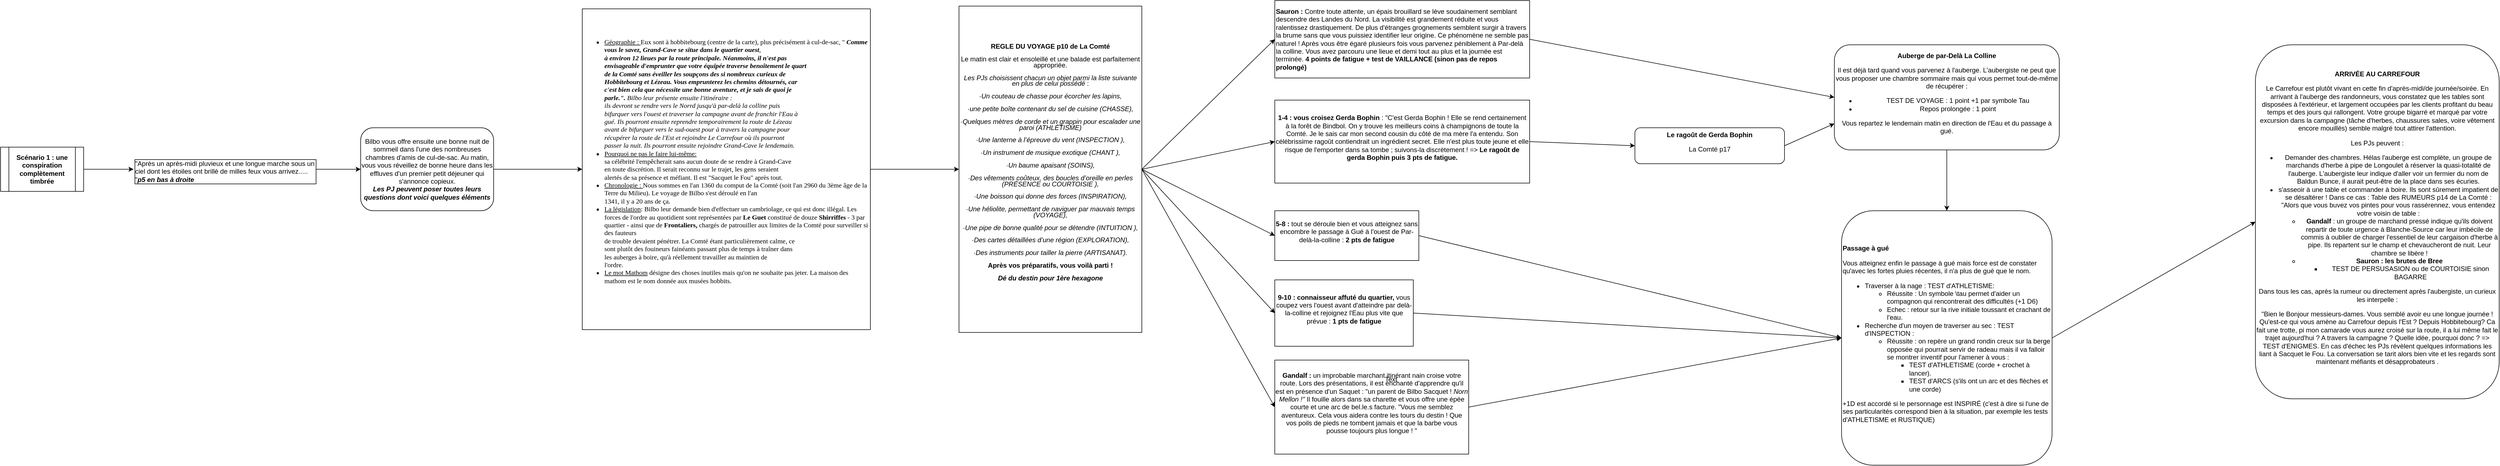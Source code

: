 <mxfile version="26.2.14">
  <diagram name="Page-1" id="XOG9hFp-4_riqcvW6nHb">
    <mxGraphModel dx="4470" dy="1024" grid="1" gridSize="10" guides="1" tooltips="1" connect="1" arrows="1" fold="1" page="1" pageScale="1" pageWidth="827" pageHeight="1169" math="0" shadow="0">
      <root>
        <mxCell id="0" />
        <mxCell id="1" parent="0" />
        <mxCell id="0SDqDW_UJInsYtl1_myY-3" value="&lt;span&gt;&lt;/span&gt;&lt;div&gt;&lt;div&gt;&lt;div&gt;&quot;Après un après-midi pluvieux et une longue marche sous un ciel dont les étoiles ont brillé de milles feux vous arrivez..... &quot;&lt;strong&gt;&lt;em&gt;p5 en bas à droite&lt;/em&gt;&lt;/strong&gt;&lt;/div&gt;&lt;/div&gt;&lt;/div&gt;" style="text;whiteSpace=wrap;html=1;labelBorderColor=default;" parent="1" vertex="1">
          <mxGeometry x="-1190" y="300" width="330" height="50" as="geometry" />
        </mxCell>
        <mxCell id="0SDqDW_UJInsYtl1_myY-4" value="" style="endArrow=classic;html=1;rounded=0;entryX=0;entryY=0.5;entryDx=0;entryDy=0;exitX=1;exitY=0.5;exitDx=0;exitDy=0;" parent="1" source="0SDqDW_UJInsYtl1_myY-11" target="0SDqDW_UJInsYtl1_myY-3" edge="1">
          <mxGeometry width="50" height="50" relative="1" as="geometry">
            <mxPoint x="-1270" y="340" as="sourcePoint" />
            <mxPoint x="-1120" y="240" as="targetPoint" />
          </mxGeometry>
        </mxCell>
        <mxCell id="0SDqDW_UJInsYtl1_myY-5" value="Bilbo vous offre ensuite une bonne nuit de sommeil dans l&#39;une des nombreuses chambres d&#39;amis de cul-de-sac. Au matin, vous vous réveillez de bonne heure dans les effluves d&#39;un premier petit déjeuner qui s&#39;annonce copieux.&lt;br class=&quot;soft-break&quot;&gt;&lt;strong&gt;&lt;em&gt;Les PJ peuvent poser toutes leurs questions dont voici quelques éléments&lt;/em&gt;&lt;/strong&gt;" style="rounded=1;whiteSpace=wrap;html=1;" parent="1" vertex="1">
          <mxGeometry x="-780" y="250" width="240" height="150" as="geometry" />
        </mxCell>
        <mxCell id="0SDqDW_UJInsYtl1_myY-6" value="" style="endArrow=classic;html=1;rounded=0;exitX=1;exitY=0.5;exitDx=0;exitDy=0;entryX=0;entryY=0.5;entryDx=0;entryDy=0;" parent="1" source="0SDqDW_UJInsYtl1_myY-3" target="0SDqDW_UJInsYtl1_myY-5" edge="1">
          <mxGeometry width="50" height="50" relative="1" as="geometry">
            <mxPoint x="-860" y="290" as="sourcePoint" />
            <mxPoint x="-810" y="240" as="targetPoint" />
          </mxGeometry>
        </mxCell>
        <mxCell id="0SDqDW_UJInsYtl1_myY-8" value="&lt;div align=&quot;right&quot;&gt;&lt;font face=&quot;Verdana&quot;&gt;&lt;br&gt;&lt;/font&gt;&lt;/div&gt;&lt;div align=&quot;left&quot;&gt;&lt;font face=&quot;Verdana&quot;&gt;&lt;br&gt;&lt;/font&gt;&lt;ul&gt;&lt;li&gt;&lt;font face=&quot;Verdana&quot;&gt;&lt;u&gt;Géographie : &lt;/u&gt;Eux sont à hobbitebourg (centre de la carte), plus précisément à cul-de-sac, &quot; &lt;strong&gt;&lt;em&gt;Comme vous le savez, Grand-Cave se situe dans le quartier ouest&lt;/em&gt;&lt;/strong&gt;,&lt;strong&gt;&lt;em&gt;&lt;br&gt; à environ 12 lieues par la route principale. Néanmoins, il n&#39;est pas &lt;br&gt;envisageable d&#39;emprunter que votre équipée traverse benoîtement le quart&lt;br&gt; de la Comté sans éveiller les soupçons des si nombreux curieux de &lt;br&gt;Hobbitebourg et Lézeau. Vous emprunterez les chemins détournés, car &lt;br&gt;c&#39;est bien cela que nécessite une bonne aventure, et je sais de quoi je &lt;br&gt;parle.&quot;. &lt;/em&gt;&lt;/strong&gt;&lt;em&gt;Bilbo leur présente ensuite l&#39;itinéraire : &lt;br&gt;ils devront se rendre vers le Norrd jusqu&#39;à par-delà la colline puis &lt;br&gt;bifurquer vers l&#39;ouest et traverser la campagne avant de franchir l&#39;Eau à&lt;br&gt; gué. Ils pourront ensuite reprendre temporairement la route de Lézeau &lt;br&gt;avant de bifurquer vers le sud-ouest pour à travers la campagne pour &lt;br&gt;récupérer la route de l&#39;Est et rejoindre Le Carrefour où ils pourront &lt;br&gt;passer la nuit. Ils pourront ensuite rejoindre Grand-Cave le lendemain. &lt;/em&gt;&lt;/font&gt;&lt;/li&gt;&lt;li&gt;&lt;font face=&quot;Verdana&quot;&gt;&lt;u&gt;Pourquoi ne pas le faire lui-même:&lt;/u&gt;&lt;br&gt; sa célébrité l&#39;empêcherait sans aucun doute de se rendre à Grand-Cave &lt;br&gt;en toute discrétion. Il serait reconnu sur le trajet, les gens seraient &lt;br&gt;alertés de sa présence et méfiant. Il est &quot;Sacquet le Fou&quot; après tout.&lt;/font&gt;&lt;/li&gt;&lt;li&gt;&lt;font face=&quot;Verdana&quot;&gt;&lt;u&gt;Chronologie : &lt;/u&gt;Nous sommes en l&#39;an 1360 du comput de la Comté (soit l&#39;an 2960 du 3ème âge de la Terre du Milieu). Le voyage de Bilbo s&#39;est déroulé en l&#39;an &lt;br&gt;1341, il y a 20 ans de ça.&lt;/font&gt;&lt;/li&gt;&lt;li&gt;&lt;font face=&quot;Verdana&quot;&gt;&lt;u&gt;La législation&lt;/u&gt;: Bilbo leur demande bien d&#39;effectuer un cambriolage, ce qui est donc illégal. Les forces de l&#39;ordre au quotidient sont représentées par &lt;strong&gt;Le Guet&lt;/strong&gt; constitué de douze &lt;strong&gt;Shirriffes &lt;/strong&gt;- 3 par quartier - ainsi que de &lt;strong&gt;Frontaliers, &lt;/strong&gt;chargés de patrouiller aux limites de la Comté pour surveiller si des fauteurs &lt;br&gt;de trouble devaient pénétrer. La Comté étant particulièrement calme, ce &lt;br&gt;sont plutôt des fouineurs fainéants passant plus de temps à traîner dans&lt;br&gt; les auberges à boire, qu&#39;à réellement travailler au maintien de &lt;br&gt;l&#39;ordre.&lt;/font&gt;&lt;/li&gt;&lt;li&gt;&lt;font face=&quot;Verdana&quot;&gt;&lt;u&gt;Le mot Mathom&lt;/u&gt; désigne des choses inutiles mais qu&#39;on ne souhaite pas jeter. La maison des mathom est le nom donnée aux musées hobbits.&lt;/font&gt;&lt;/li&gt;&lt;/ul&gt;&lt;font face=&quot;Verdana&quot;&gt;&lt;br&gt;&lt;br&gt;&lt;/font&gt;&lt;/div&gt;&lt;div&gt;&lt;div align=&quot;center&quot;&gt;&lt;font face=&quot;Verdana&quot;&gt;&lt;br&gt;&lt;/font&gt;&lt;/div&gt;&lt;font face=&quot;Verdana&quot;&gt;&lt;br&gt;&lt;/font&gt;&lt;/div&gt;" style="rounded=0;whiteSpace=wrap;html=1;align=right;" parent="1" vertex="1">
          <mxGeometry x="-380" y="35" width="520" height="580" as="geometry" />
        </mxCell>
        <mxCell id="0SDqDW_UJInsYtl1_myY-9" value="" style="endArrow=classic;html=1;rounded=0;exitX=1;exitY=0.5;exitDx=0;exitDy=0;entryX=0;entryY=0.5;entryDx=0;entryDy=0;" parent="1" source="0SDqDW_UJInsYtl1_myY-5" target="0SDqDW_UJInsYtl1_myY-8" edge="1">
          <mxGeometry width="50" height="50" relative="1" as="geometry">
            <mxPoint x="-860" y="320" as="sourcePoint" />
            <mxPoint x="-810" y="270" as="targetPoint" />
          </mxGeometry>
        </mxCell>
        <mxCell id="0SDqDW_UJInsYtl1_myY-11" value="&lt;div&gt;&lt;div&gt;&lt;div&gt;&lt;strong&gt;Scénario 1 : une conspiration complètement timbrée&lt;/strong&gt;&lt;/div&gt;&lt;/div&gt;&lt;/div&gt;" style="shape=process;whiteSpace=wrap;html=1;backgroundOutline=1;" parent="1" vertex="1">
          <mxGeometry x="-1430" y="285" width="150" height="80" as="geometry" />
        </mxCell>
        <mxCell id="0SDqDW_UJInsYtl1_myY-14" value="" style="endArrow=classic;html=1;rounded=0;entryX=0;entryY=0.5;entryDx=0;entryDy=0;exitX=1;exitY=0.5;exitDx=0;exitDy=0;" parent="1" source="0SDqDW_UJInsYtl1_myY-8" target="0SDqDW_UJInsYtl1_myY-19" edge="1">
          <mxGeometry width="50" height="50" relative="1" as="geometry">
            <mxPoint x="-40" y="470" as="sourcePoint" />
            <mxPoint x="300" y="325" as="targetPoint" />
          </mxGeometry>
        </mxCell>
        <mxCell id="0SDqDW_UJInsYtl1_myY-16" value="&lt;p align=&quot;left&quot;&gt;&lt;strong&gt;Sauron : &lt;/strong&gt;Contre toute attente, un épais brouillard se lève soudainement semblant descendre des Landes du Nord. La visibilité est grandement réduite et vous ralentissez drastiquement. De plus d&#39;étranges grognements semblent surgir à travers la brume sans que vous puissiez identifier leur origine. Ce phénomène ne semble pas naturel ! Après vous être égaré plusieurs fois vous parvenez péniblement à Par-delà la colline. Vous avez parcouru une lieue et demi tout au plus et la journée est terminée. &lt;strong&gt;4 points de fatigue + test de VAILLANCE (sinon pas de repos prolongé)&lt;/strong&gt;&lt;/p&gt;" style="rounded=0;whiteSpace=wrap;html=1;align=left;" parent="1" vertex="1">
          <mxGeometry x="870" y="20" width="460" height="140" as="geometry" />
        </mxCell>
        <mxCell id="0SDqDW_UJInsYtl1_myY-18" value="&#xa;&lt;p&gt;&lt;/p&gt;&lt;p&gt;&lt;strong&gt;1-4 : vous croisez Gerda Bophin&lt;/strong&gt; : &quot;C&#39;est Gerda Bophin ! Elle se rend certainement à la forêt de Bindbol. On y trouve les meilleurs coins à champignons de toute la Comté. Je le sais car mon second cousin du côté de ma mère l&#39;a entendu. Son célébrissime ragoût contiendrait un ingrédient secret. Elle n&#39;est plus toute jeune et elle risque de l&#39;emporter dans sa tombe ; suivons-la discrètement ! =&amp;gt; &lt;strong&gt;Le ragoût de gerda Bophin puis 3 pts de fatigue. &lt;/strong&gt;&lt;/p&gt;&#xa;&#xa;" style="rounded=0;whiteSpace=wrap;html=1;" parent="1" vertex="1">
          <mxGeometry x="870" y="200" width="460" height="150" as="geometry" />
        </mxCell>
        <mxCell id="0SDqDW_UJInsYtl1_myY-19" value="&#xa;&lt;div style=&quot;line-height: 90%;&quot;&gt;&lt;br&gt;&lt;p&gt;&lt;strong&gt;REGLE DU VOYAGE p10 de La Comté&lt;/strong&gt;&lt;/p&gt;&lt;p&gt;&lt;/p&gt;&lt;p&gt;Le matin est clair et ensoleillé et une balade est parfaitement appropriée.&lt;/p&gt;&lt;p&gt;&lt;/p&gt;&lt;p&gt;&lt;i&gt;Les PJs choisissent chacun un objet parmi la liste suivante en plus de celui possédé &lt;/i&gt;:&lt;/p&gt;&lt;p&gt;·&lt;em&gt;Un couteau de chasse pour écorcher les lapins, &lt;/em&gt;&lt;/p&gt;&lt;p&gt;·&lt;em&gt;une petite boîte contenant du sel de cuisine (CHASSE),&lt;/em&gt;&lt;/p&gt;&lt;p&gt;·&lt;em&gt;Quelques mètres de corde et un grappin pour escalader une paroi (ATHLÉTISME)&lt;/em&gt;&lt;/p&gt;&lt;p&gt;·&lt;em&gt;Une lanterne à l’épreuve du vent (INSPECTION ),&lt;/em&gt;&lt;/p&gt;&lt;p&gt;·&lt;em&gt;Un instrument de musique exotique (CHANT ),&lt;/em&gt;&lt;/p&gt;&lt;p&gt;·&lt;em&gt;Un baume apaisant (SOINS),&lt;/em&gt;&lt;/p&gt;&lt;p&gt;·&lt;em&gt;Des vêtements coûteux, des boucles d’oreille en perles (PRÉSENCE ou COURTOISIE ),&lt;/em&gt;&lt;/p&gt;&lt;p&gt;·&lt;em&gt;Une boisson qui donne des forces (INSPIRATION),&lt;/em&gt;&lt;/p&gt;&lt;p&gt;·&lt;em&gt;Une héliolite, permettant de naviguer par mauvais temps (VOYAGE),&lt;/em&gt;&lt;/p&gt;&lt;p&gt;·&lt;em&gt;Une pipe de bonne qualité pour se détendre (INTUITION ),&lt;/em&gt;&lt;/p&gt;&lt;p&gt;·&lt;em&gt;Des cartes détaillées d’une région (EXPLORATION),&lt;/em&gt;&lt;/p&gt;&lt;p&gt;·&lt;em&gt;Des instruments pour tailler la pierre (ARTISANAT).&lt;/em&gt;&lt;/p&gt;&lt;p&gt;&lt;/p&gt;&lt;p&gt;&lt;strong&gt;Après vos préparatifs, vous voilà parti !&lt;/strong&gt;&lt;/p&gt;&lt;p&gt;&lt;/p&gt;&lt;p&gt;&lt;strong&gt;&lt;em&gt;Dé du destin pour 1ère hexagone&lt;/em&gt;&lt;/strong&gt;&lt;/p&gt;&lt;br&gt;&lt;br&gt;&lt;/div&gt;&#xa;&#xa;" style="rounded=0;whiteSpace=wrap;html=1;" parent="1" vertex="1">
          <mxGeometry x="300" y="30" width="330" height="590" as="geometry" />
        </mxCell>
        <mxCell id="0SDqDW_UJInsYtl1_myY-20" value="&#xa;&lt;p&gt;&lt;strong&gt;5-8 : &lt;/strong&gt;tout se déroule bien et vous atteignez sans encombre le passage à Gué à l&#39;ouest de Par-delà-la-colline : &lt;strong&gt;2 pts de fatigue&lt;/strong&gt;&lt;/p&gt;&#xa;&#xa;" style="rounded=0;whiteSpace=wrap;html=1;" parent="1" vertex="1">
          <mxGeometry x="870" y="400" width="260" height="90" as="geometry" />
        </mxCell>
        <mxCell id="0SDqDW_UJInsYtl1_myY-22" value="&#xa;&lt;p&gt;&lt;strong&gt;9-10 : connaisseur affuté du quartier, &lt;/strong&gt;vous coupez vers l&#39;ouest avant d&#39;atteindre par delà-la-colline et rejoignez l&#39;Eau plus vite que prévue : &lt;strong&gt;1 pts de fatigue&lt;/strong&gt;&lt;/p&gt;&#xa;&#xa;" style="rounded=0;whiteSpace=wrap;html=1;" parent="1" vertex="1">
          <mxGeometry x="870" y="525" width="250" height="120" as="geometry" />
        </mxCell>
        <UserObject label="&#xa;&lt;strong&gt;Gandalf : &lt;/strong&gt;un improbable marchant itinérant nain croise votre route. Lors des présentations, il est enchanté d&#39;apprendre qu&#39;il est en présence d&#39;un Saquet : &quot;un parent de Bilbo Sacquet ! &lt;em&gt;Norn Mellon !&quot; &lt;/em&gt;Il fouille alors dans sa charette et vous offre une épée courte et une arc de bel.le.s facture. &quot;Vous me semblez aventureux. Cela vous aidera contre les tours du destin ! Que vos poils de pieds ne tombent jamais et que la barbe vous pousse toujours plus longue ! &quot;&#xa;&#xa;" link="&#xa;&lt;strong&gt;Gandalf : &lt;/strong&gt;un improbable marchant itinérant nain croise votre route. Lors des présentations, il est enchanté d&#39;apprendre qu&#39;il est en présence d&#39;un Saquet : &quot;un parent de Bilbo Sacquet ! &lt;em&gt;Norn Mellon !&quot; &lt;/em&gt;Il fouille alors dans sa charette et vous offre une épée courte et une arc de bel.le.s facture. &quot;Vous me semblez aventureux. Cela vous aidera contre les tours du destin ! Que vos poils de pieds ne tombent jamais et que la barbe vous pousse toujours plus longue ! &quot;&#xa;&#xa;" id="0SDqDW_UJInsYtl1_myY-23">
          <mxCell style="rounded=0;whiteSpace=wrap;html=1;" parent="1" vertex="1">
            <mxGeometry x="870" y="670" width="350" height="170" as="geometry" />
          </mxCell>
        </UserObject>
        <mxCell id="0SDqDW_UJInsYtl1_myY-24" value="" style="endArrow=classic;html=1;rounded=0;exitX=1;exitY=0.5;exitDx=0;exitDy=0;entryX=0;entryY=0.5;entryDx=0;entryDy=0;" parent="1" source="0SDqDW_UJInsYtl1_myY-19" target="0SDqDW_UJInsYtl1_myY-23" edge="1">
          <mxGeometry width="50" height="50" relative="1" as="geometry">
            <mxPoint x="800" y="420" as="sourcePoint" />
            <mxPoint x="850" y="370" as="targetPoint" />
          </mxGeometry>
        </mxCell>
        <mxCell id="0SDqDW_UJInsYtl1_myY-25" value="" style="endArrow=classic;html=1;rounded=0;exitX=1;exitY=0.5;exitDx=0;exitDy=0;entryX=0;entryY=0.5;entryDx=0;entryDy=0;" parent="1" source="0SDqDW_UJInsYtl1_myY-19" target="0SDqDW_UJInsYtl1_myY-16" edge="1">
          <mxGeometry width="50" height="50" relative="1" as="geometry">
            <mxPoint x="800" y="420" as="sourcePoint" />
            <mxPoint x="850" y="370" as="targetPoint" />
          </mxGeometry>
        </mxCell>
        <mxCell id="0SDqDW_UJInsYtl1_myY-26" value="" style="endArrow=classic;html=1;rounded=0;exitX=1;exitY=0.5;exitDx=0;exitDy=0;entryX=0;entryY=0.5;entryDx=0;entryDy=0;" parent="1" source="0SDqDW_UJInsYtl1_myY-19" target="0SDqDW_UJInsYtl1_myY-18" edge="1">
          <mxGeometry width="50" height="50" relative="1" as="geometry">
            <mxPoint x="800" y="420" as="sourcePoint" />
            <mxPoint x="850" y="370" as="targetPoint" />
          </mxGeometry>
        </mxCell>
        <mxCell id="0SDqDW_UJInsYtl1_myY-27" value="" style="endArrow=classic;html=1;rounded=0;exitX=1;exitY=0.5;exitDx=0;exitDy=0;entryX=0;entryY=0.5;entryDx=0;entryDy=0;" parent="1" source="0SDqDW_UJInsYtl1_myY-19" target="0SDqDW_UJInsYtl1_myY-20" edge="1">
          <mxGeometry width="50" height="50" relative="1" as="geometry">
            <mxPoint x="800" y="420" as="sourcePoint" />
            <mxPoint x="850" y="370" as="targetPoint" />
          </mxGeometry>
        </mxCell>
        <mxCell id="0SDqDW_UJInsYtl1_myY-28" value="" style="endArrow=classic;html=1;rounded=0;exitX=1;exitY=0.5;exitDx=0;exitDy=0;entryX=0;entryY=0.5;entryDx=0;entryDy=0;" parent="1" source="0SDqDW_UJInsYtl1_myY-19" target="0SDqDW_UJInsYtl1_myY-22" edge="1">
          <mxGeometry width="50" height="50" relative="1" as="geometry">
            <mxPoint x="800" y="420" as="sourcePoint" />
            <mxPoint x="850" y="370" as="targetPoint" />
          </mxGeometry>
        </mxCell>
        <mxCell id="0SDqDW_UJInsYtl1_myY-29" value="&#xa;&lt;p&gt;&lt;strong&gt;Auberge de par-Delà La Colline&lt;/strong&gt;&lt;/p&gt;&lt;p&gt;Il est déjà tard quand vous parvenez à l&#39;auberge. L&#39;aubergiste ne peut que vous proposer une chambre sommaire mais qui vous permet tout-de-même de récupérer :&lt;/p&gt;&lt;ul&gt;&lt;li&gt;TEST DE VOYAGE : 1 point +1 par symbole Tau&lt;/li&gt;&lt;li&gt;Repos prolongée : 1 point&lt;/li&gt;&lt;/ul&gt;&lt;p&gt;Vous repartez le lendemain matin en direction de l&#39;Eau et du passage à gué.&lt;/p&gt;&lt;p&gt;&lt;/p&gt;&lt;p&gt;&lt;/p&gt;&#xa;&#xa;" style="rounded=1;whiteSpace=wrap;html=1;" parent="1" vertex="1">
          <mxGeometry x="1880" y="100" width="406" height="190" as="geometry" />
        </mxCell>
        <mxCell id="0SDqDW_UJInsYtl1_myY-30" value="&#xa;&lt;p&gt;&lt;strong&gt;Le ragoût de Gerda Bophin&lt;/strong&gt;&lt;/p&gt;&lt;p&gt;La Comté p17&lt;/p&gt;&#xa;&#xa;" style="rounded=1;whiteSpace=wrap;html=1;" parent="1" vertex="1">
          <mxGeometry x="1520" y="250" width="270" height="65" as="geometry" />
        </mxCell>
        <mxCell id="0SDqDW_UJInsYtl1_myY-31" value="" style="endArrow=classic;html=1;rounded=0;exitX=1;exitY=0.5;exitDx=0;exitDy=0;entryX=0;entryY=0.75;entryDx=0;entryDy=0;" parent="1" source="0SDqDW_UJInsYtl1_myY-30" target="0SDqDW_UJInsYtl1_myY-29" edge="1">
          <mxGeometry width="50" height="50" relative="1" as="geometry">
            <mxPoint x="1120" y="410" as="sourcePoint" />
            <mxPoint x="1170" y="360" as="targetPoint" />
          </mxGeometry>
        </mxCell>
        <mxCell id="0SDqDW_UJInsYtl1_myY-32" value="" style="endArrow=classic;html=1;rounded=0;exitX=1;exitY=0.5;exitDx=0;exitDy=0;entryX=0;entryY=0.5;entryDx=0;entryDy=0;" parent="1" source="0SDqDW_UJInsYtl1_myY-16" target="0SDqDW_UJInsYtl1_myY-29" edge="1">
          <mxGeometry width="50" height="50" relative="1" as="geometry">
            <mxPoint x="1120" y="410" as="sourcePoint" />
            <mxPoint x="1170" y="360" as="targetPoint" />
          </mxGeometry>
        </mxCell>
        <mxCell id="0SDqDW_UJInsYtl1_myY-33" value="" style="endArrow=classic;html=1;rounded=0;exitX=1;exitY=0.5;exitDx=0;exitDy=0;entryX=0;entryY=0.5;entryDx=0;entryDy=0;" parent="1" source="0SDqDW_UJInsYtl1_myY-18" target="0SDqDW_UJInsYtl1_myY-30" edge="1">
          <mxGeometry width="50" height="50" relative="1" as="geometry">
            <mxPoint x="1120" y="410" as="sourcePoint" />
            <mxPoint x="1170" y="360" as="targetPoint" />
          </mxGeometry>
        </mxCell>
        <mxCell id="0SDqDW_UJInsYtl1_myY-35" value="&lt;div align=&quot;left&quot;&gt;&lt;br&gt;&lt;/div&gt;&lt;p align=&quot;left&quot;&gt;&lt;strong&gt;Passage à gué&lt;/strong&gt;&lt;/p&gt;&lt;p align=&quot;left&quot;&gt;Vous atteignez enfin le passage à gué mais force est de constater qu&#39;avec les fortes pluies récentes, il n&#39;a plus de gué que le nom.&lt;/p&gt;&lt;div align=&quot;left&quot;&gt;&lt;ul&gt;&lt;li&gt;Traverser à la nage : TEST d&#39;ATHLETISME:&lt;ul&gt;&lt;li&gt;Réussite :  Un symbole \tau permet d&#39;aider un compagnon qui rencontrerait des difficultés (+1 D6)&lt;/li&gt;&lt;li&gt;Echec : retour sur la rive initiale toussant et crachant de l&#39;eau.&lt;/li&gt;&lt;/ul&gt;&lt;/li&gt;&lt;li&gt;Recherche d&#39;un moyen de traverser au sec : TEST d&#39;INSPECTION :&lt;ul&gt;&lt;li&gt;Réussite : on repère un grand rondin creux sur la berge opposée qui pourrait servir de radeau mais il va falloir se montrer inventif pour l&#39;amener à vous :&lt;ul&gt;&lt;li&gt;TEST d&#39;ATHLETISME (corde + crochet à lancer).&lt;/li&gt;&lt;li&gt;TEST d&#39;ARCS (s&#39;ils ont un arc et des flèches et une corde)&lt;/li&gt;&lt;/ul&gt;&lt;/li&gt;&lt;/ul&gt;&lt;/li&gt;&lt;/ul&gt;&lt;/div&gt;&lt;p align=&quot;left&quot;&gt;+1D est accordé si le personnage est INSPIRÉ (c&#39;est à dire si l&#39;une de ses particularités correspond bien à la situation, par exemple les tests d&#39;ATHLETISME et RUSTIQUE)&lt;/p&gt;&lt;div align=&quot;left&quot;&gt;&lt;br&gt;&lt;br&gt;&lt;/div&gt;" style="rounded=1;whiteSpace=wrap;html=1;align=left;" parent="1" vertex="1">
          <mxGeometry x="1893" y="400" width="380" height="460" as="geometry" />
        </mxCell>
        <mxCell id="0SDqDW_UJInsYtl1_myY-36" value="" style="endArrow=classic;html=1;rounded=0;entryX=0;entryY=0.5;entryDx=0;entryDy=0;exitX=1;exitY=0.5;exitDx=0;exitDy=0;" parent="1" source="0SDqDW_UJInsYtl1_myY-20" target="0SDqDW_UJInsYtl1_myY-35" edge="1">
          <mxGeometry width="50" height="50" relative="1" as="geometry">
            <mxPoint x="1160" y="480" as="sourcePoint" />
            <mxPoint x="1210" y="430" as="targetPoint" />
          </mxGeometry>
        </mxCell>
        <mxCell id="0SDqDW_UJInsYtl1_myY-37" value="" style="endArrow=classic;html=1;rounded=0;entryX=0;entryY=0.5;entryDx=0;entryDy=0;exitX=1;exitY=0.5;exitDx=0;exitDy=0;" parent="1" source="0SDqDW_UJInsYtl1_myY-22" target="0SDqDW_UJInsYtl1_myY-35" edge="1">
          <mxGeometry width="50" height="50" relative="1" as="geometry">
            <mxPoint x="1160" y="480" as="sourcePoint" />
            <mxPoint x="1210" y="430" as="targetPoint" />
          </mxGeometry>
        </mxCell>
        <mxCell id="0SDqDW_UJInsYtl1_myY-38" value="" style="endArrow=classic;html=1;rounded=0;entryX=0;entryY=0.5;entryDx=0;entryDy=0;exitX=1;exitY=0.5;exitDx=0;exitDy=0;" parent="1" source="0SDqDW_UJInsYtl1_myY-23" target="0SDqDW_UJInsYtl1_myY-35" edge="1">
          <mxGeometry width="50" height="50" relative="1" as="geometry">
            <mxPoint x="1160" y="480" as="sourcePoint" />
            <mxPoint x="1210" y="430" as="targetPoint" />
          </mxGeometry>
        </mxCell>
        <mxCell id="0SDqDW_UJInsYtl1_myY-39" value="" style="endArrow=classic;html=1;rounded=0;entryX=0.5;entryY=0;entryDx=0;entryDy=0;exitX=0.5;exitY=1;exitDx=0;exitDy=0;" parent="1" source="0SDqDW_UJInsYtl1_myY-29" target="0SDqDW_UJInsYtl1_myY-35" edge="1">
          <mxGeometry width="50" height="50" relative="1" as="geometry">
            <mxPoint x="1160" y="480" as="sourcePoint" />
            <mxPoint x="1210" y="430" as="targetPoint" />
          </mxGeometry>
        </mxCell>
        <mxCell id="k6r6zErj2AFBTDEOaumb-1" value="&#xa;&lt;p&gt;&lt;strong&gt;ARRIVÉE AU CARREFOUR&lt;/strong&gt;&lt;/p&gt;&lt;p&gt;&lt;strong&gt; &lt;/strong&gt;Le Carrefour est plutôt vivant en cette fin d&#39;après-midi/de journée/soirée. En arrivant à l&#39;auberge des randonneurs, vous constatez que les tables sont disposées à l&#39;extérieur, et largement occupées par les clients profitant du beau temps et des jours qui rallongent. Votre groupe bigarré et marqué par votre excursion dans la campagne (tâche d&#39;herbes, chaussures sales, voire vêtement encore mouillés) semble malgré tout attirer l&#39;attention.&lt;/p&gt;&lt;p&gt;Les PJs peuvent :&lt;/p&gt;&lt;ul&gt;&lt;li&gt;Demander des chambres. Hélas l&#39;auberge est complète, un groupe de marchands d&#39;herbe à pipe de Longoulet à réserver la quasi-totalité de l&#39;auberge. L&#39;aubergiste leur indique d&#39;aller voir un fermier du nom de Baldun Bunce, il aurait peut-être de la place dans ses écuries.&lt;/li&gt;&lt;li&gt;s&#39;asseoir à une table et commander à boire. Ils sont sûrement impatient de se désaltérer ! Dans ce cas : Table des RUMEURS p14 de La Comté : &quot;Alors que vous buvez vos pintes pour vous rassérennez, vous entendez votre voisin de table :&lt;ul&gt;&lt;li&gt;&lt;strong&gt;Gandalf &lt;/strong&gt;: un groupe de marchand pressé indique qu&#39;ils doivent repartir de toute urgence à Blanche-Source car leur imbécile de commis à oublier de charger l&#39;essentiel de leur cargaison d&#39;herbe à pipe. Ils repartent sur le champ et chevaucheront de nuit. Leur chambre se libère !&lt;/li&gt;&lt;li&gt;&lt;strong&gt;Sauron : les brutes de Bree&lt;/strong&gt;&lt;ul&gt;&lt;li&gt;TEST DE PERSUSASION ou de COURTOISIE sinon BAGARRE&lt;/li&gt;&lt;/ul&gt;&lt;/li&gt;&lt;/ul&gt;&lt;/li&gt;&lt;/ul&gt;&lt;p&gt;&lt;/p&gt;&lt;p&gt;Dans tous les cas, après la rumeur ou directement après l&#39;aubergiste, un curieux les interpelle :&lt;/p&gt;&lt;p&gt;&quot;Bien le Bonjour messieurs-dames. Vous semblé avoir eu une longue journée ! Qu&#39;est-ce qui vous amène au Carrefour depuis l&#39;Est ? Depuis Hobbitebourg? Ca fait une trotte, pi mon camarade vous aurez croisé sur la route, il a lui même fait le trajet aujourd&#39;hui ? A travers la campagne ? Quelle idée, pourquoi donc ? =&amp;gt; TEST d&#39;ENIGMES. En cas d&#39;échec les PJs révèlent quelques informations les liant à Sacquet le Fou. La conversation se tarit alors bien vite et les regards sont maintenant méfiants et désapprobateurs .&lt;/p&gt;&#xa;&#xa;" style="rounded=1;whiteSpace=wrap;html=1;" vertex="1" parent="1">
          <mxGeometry x="2640" y="100" width="440" height="640" as="geometry" />
        </mxCell>
        <mxCell id="k6r6zErj2AFBTDEOaumb-2" value="" style="endArrow=classic;html=1;rounded=0;exitX=1;exitY=0.5;exitDx=0;exitDy=0;entryX=0;entryY=0.5;entryDx=0;entryDy=0;" edge="1" parent="1" source="0SDqDW_UJInsYtl1_myY-35" target="k6r6zErj2AFBTDEOaumb-1">
          <mxGeometry width="50" height="50" relative="1" as="geometry">
            <mxPoint x="2370" y="570" as="sourcePoint" />
            <mxPoint x="2420" y="520" as="targetPoint" />
          </mxGeometry>
        </mxCell>
        <mxCell id="k6r6zErj2AFBTDEOaumb-8" value="Text" style="text;html=1;align=center;verticalAlign=middle;whiteSpace=wrap;rounded=0;" vertex="1" parent="1">
          <mxGeometry x="1050" y="690" width="60" height="30" as="geometry" />
        </mxCell>
      </root>
    </mxGraphModel>
  </diagram>
</mxfile>

